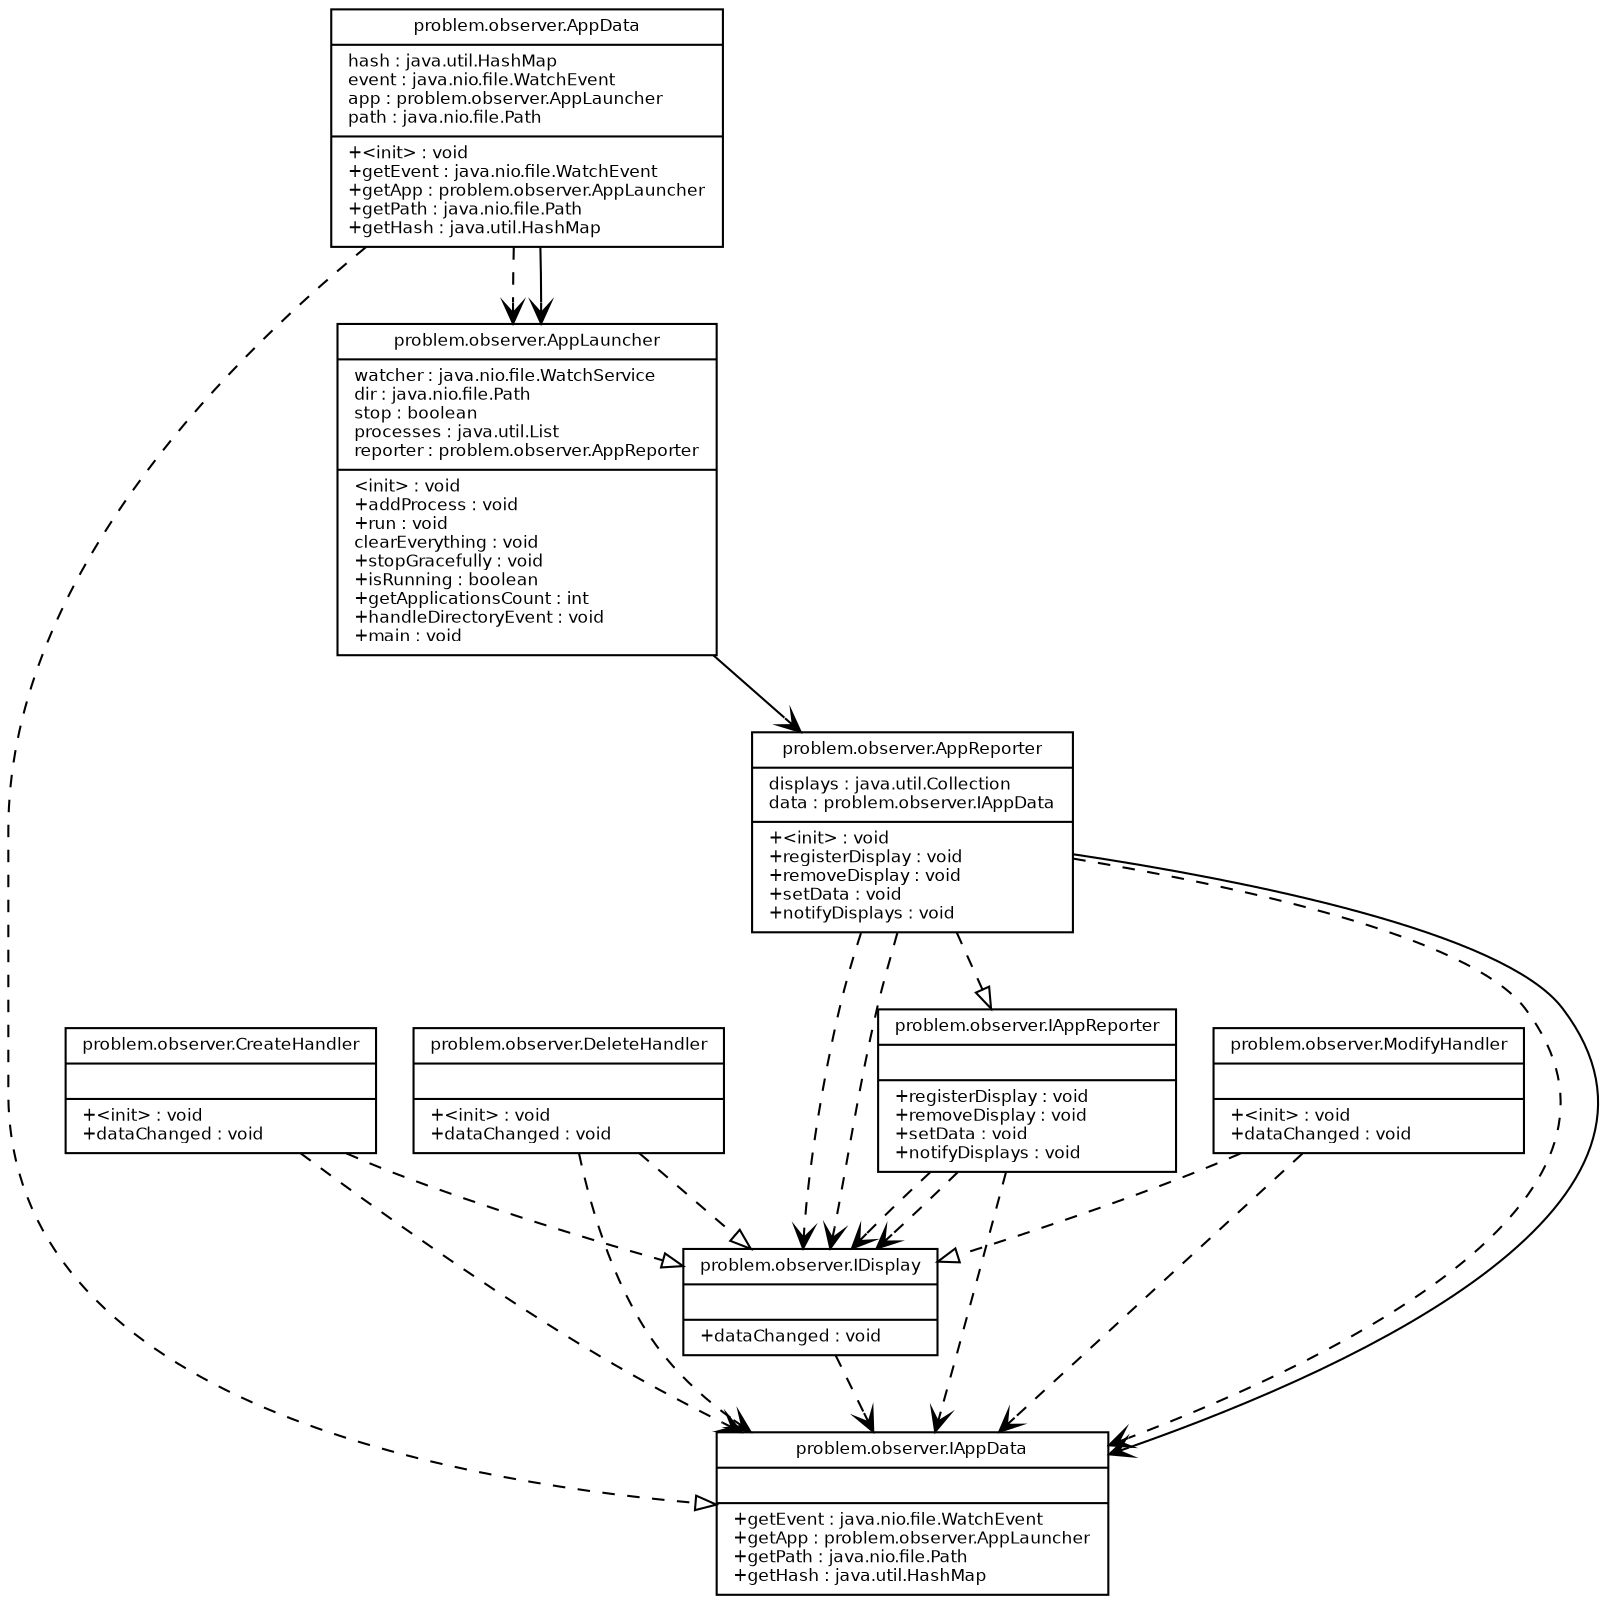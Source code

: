 digraph G {
fontname = "Bitstream Vera Sans"
fontsize = 8
node [
fontname = "Bitstream Vera Sans"
fontsize = 8
shape = "record"
]
edge [
fontname = "Bitstream Vera Sans"
fontsize = 8
]
problemobserverAppData [
label = "{problem.observer.AppData|hash : java.util.HashMap\levent : java.nio.file.WatchEvent\lapp : problem.observer.AppLauncher\lpath : java.nio.file.Path\l|+\<init\> : void\l+getEvent : java.nio.file.WatchEvent\l+getApp : problem.observer.AppLauncher\l+getPath : java.nio.file.Path\l+getHash : java.util.HashMap\l}"
]
problemobserverAppLauncher [
label = "{problem.observer.AppLauncher|watcher : java.nio.file.WatchService\ldir : java.nio.file.Path\lstop : boolean\lprocesses : java.util.List\lreporter : problem.observer.AppReporter\l|\<init\> : void\l+addProcess : void\l+run : void\lclearEverything : void\l+stopGracefully : void\l+isRunning : boolean\l+getApplicationsCount : int\l+handleDirectoryEvent : void\l+main : void\l}"
]
problemobserverAppReporter [
label = "{problem.observer.AppReporter|displays : java.util.Collection\ldata : problem.observer.IAppData\l|+\<init\> : void\l+registerDisplay : void\l+removeDisplay : void\l+setData : void\l+notifyDisplays : void\l}"
]
problemobserverCreateHandler [
label = "{problem.observer.CreateHandler||+\<init\> : void\l+dataChanged : void\l}"
]
problemobserverDeleteHandler [
label = "{problem.observer.DeleteHandler||+\<init\> : void\l+dataChanged : void\l}"
]
problemobserverIAppData [
label = "{problem.observer.IAppData||+getEvent : java.nio.file.WatchEvent\l+getApp : problem.observer.AppLauncher\l+getPath : java.nio.file.Path\l+getHash : java.util.HashMap\l}"
]
problemobserverIAppReporter [
label = "{problem.observer.IAppReporter||+registerDisplay : void\l+removeDisplay : void\l+setData : void\l+notifyDisplays : void\l}"
]
problemobserverIDisplay [
label = "{problem.observer.IDisplay||+dataChanged : void\l}"
]
problemobserverModifyHandler [
label = "{problem.observer.ModifyHandler||+\<init\> : void\l+dataChanged : void\l}"
]
edge [ arrowhead = "empty", style = "none" ]
edge [ arrowhead = "empty", style = "dashed" ]
problemobserverAppData -> problemobserverIAppData
problemobserverAppReporter -> problemobserverIAppReporter
problemobserverCreateHandler -> problemobserverIDisplay
problemobserverDeleteHandler -> problemobserverIDisplay
problemobserverModifyHandler -> problemobserverIDisplay
edge [ arrowhead = "vee", style = "dashed" ]
problemobserverAppData -> problemobserverAppLauncher
problemobserverAppReporter -> problemobserverIDisplay
problemobserverAppReporter -> problemobserverIDisplay
problemobserverAppReporter -> problemobserverIAppData
problemobserverCreateHandler -> problemobserverIAppData
problemobserverDeleteHandler -> problemobserverIAppData
problemobserverIAppReporter -> problemobserverIDisplay
problemobserverIAppReporter -> problemobserverIDisplay
problemobserverIAppReporter -> problemobserverIAppData
problemobserverIDisplay -> problemobserverIAppData
problemobserverModifyHandler -> problemobserverIAppData
edge [ arrowhead = "vee", style = "none" ]
problemobserverAppData -> problemobserverAppLauncher
problemobserverAppLauncher -> problemobserverAppReporter
problemobserverAppReporter -> problemobserverIAppData
}
